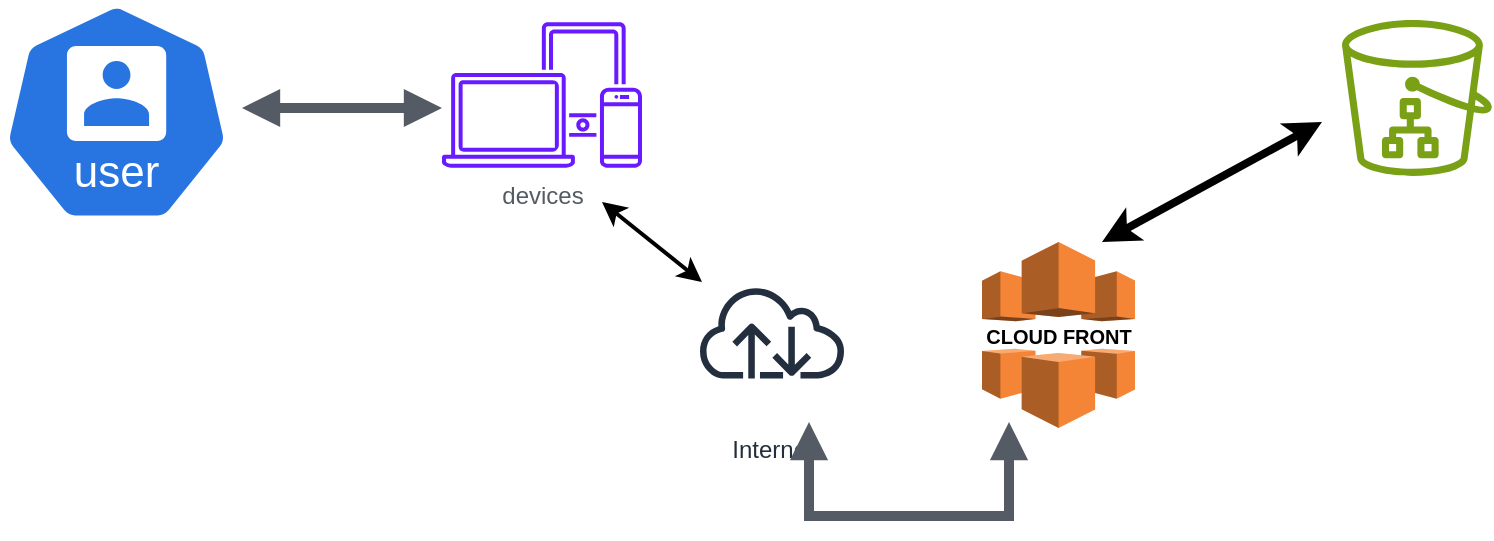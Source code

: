 <mxfile version="26.1.0">
  <diagram name="Page-1" id="vrMkvB33sxHrUC-OY-xE">
    <mxGraphModel dx="794" dy="446" grid="1" gridSize="10" guides="1" tooltips="1" connect="1" arrows="1" fold="1" page="1" pageScale="1" pageWidth="850" pageHeight="1100" math="0" shadow="0">
      <root>
        <mxCell id="0" />
        <mxCell id="1" parent="0" />
        <mxCell id="hCwQTD3uWZ0XbX2DvLEV-1" value="" style="sketch=0;outlineConnect=0;fontColor=#232F3E;gradientColor=none;fillColor=#7AA116;strokeColor=none;dashed=0;verticalLabelPosition=bottom;verticalAlign=top;align=center;html=1;fontSize=12;fontStyle=0;aspect=fixed;pointerEvents=1;shape=mxgraph.aws4.simple_storage_service_directory_bucket;" vertex="1" parent="1">
          <mxGeometry x="700" y="109" width="75" height="78" as="geometry" />
        </mxCell>
        <mxCell id="hCwQTD3uWZ0XbX2DvLEV-2" value="" style="outlineConnect=0;dashed=0;verticalLabelPosition=bottom;verticalAlign=top;align=center;html=1;shape=mxgraph.aws3.cloudfront;fillColor=#F58536;gradientColor=none;" vertex="1" parent="1">
          <mxGeometry x="520" y="220" width="76.5" height="93" as="geometry" />
        </mxCell>
        <mxCell id="hCwQTD3uWZ0XbX2DvLEV-3" value="" style="aspect=fixed;sketch=0;html=1;dashed=0;whitespace=wrap;verticalLabelPosition=bottom;verticalAlign=top;fillColor=#2875E2;strokeColor=#ffffff;points=[[0.005,0.63,0],[0.1,0.2,0],[0.9,0.2,0],[0.5,0,0],[0.995,0.63,0],[0.72,0.99,0],[0.5,1,0],[0.28,0.99,0]];shape=mxgraph.kubernetes.icon2;kubernetesLabel=1;prIcon=user" vertex="1" parent="1">
          <mxGeometry x="30" y="100" width="114.58" height="110" as="geometry" />
        </mxCell>
        <mxCell id="hCwQTD3uWZ0XbX2DvLEV-6" value="Internet" style="sketch=0;outlineConnect=0;fontColor=#232F3E;gradientColor=none;strokeColor=#232F3E;fillColor=#ffffff;dashed=0;verticalLabelPosition=bottom;verticalAlign=top;align=center;html=1;fontSize=12;fontStyle=0;aspect=fixed;shape=mxgraph.aws4.resourceIcon;resIcon=mxgraph.aws4.internet;" vertex="1" parent="1">
          <mxGeometry x="370" y="220" width="90" height="90" as="geometry" />
        </mxCell>
        <mxCell id="hCwQTD3uWZ0XbX2DvLEV-8" value="devices" style="sketch=0;outlineConnect=0;gradientColor=none;fontColor=#545B64;strokeColor=none;fillColor=#691AFF;dashed=0;verticalLabelPosition=bottom;verticalAlign=top;align=center;html=1;fontSize=12;fontStyle=0;aspect=fixed;shape=mxgraph.aws4.illustration_devices;pointerEvents=1" vertex="1" parent="1">
          <mxGeometry x="250" y="110" width="100" height="73" as="geometry" />
        </mxCell>
        <mxCell id="hCwQTD3uWZ0XbX2DvLEV-12" value="" style="edgeStyle=orthogonalEdgeStyle;html=1;endArrow=block;elbow=vertical;startArrow=block;startFill=1;endFill=1;strokeColor=#545B64;rounded=0;strokeWidth=5;" edge="1" parent="1">
          <mxGeometry width="100" relative="1" as="geometry">
            <mxPoint x="150" y="153" as="sourcePoint" />
            <mxPoint x="250" y="153" as="targetPoint" />
          </mxGeometry>
        </mxCell>
        <mxCell id="hCwQTD3uWZ0XbX2DvLEV-13" value="" style="edgeStyle=orthogonalEdgeStyle;html=1;endArrow=block;elbow=vertical;startArrow=block;startFill=1;endFill=1;strokeColor=#545B64;rounded=0;strokeWidth=5;" edge="1" parent="1">
          <mxGeometry width="100" relative="1" as="geometry">
            <mxPoint x="433.5" y="310" as="sourcePoint" />
            <mxPoint x="533.5" y="310" as="targetPoint" />
            <Array as="points">
              <mxPoint x="433.5" y="357" />
              <mxPoint x="533.5" y="357" />
            </Array>
          </mxGeometry>
        </mxCell>
        <mxCell id="hCwQTD3uWZ0XbX2DvLEV-20" value="" style="endArrow=classic;startArrow=classic;html=1;rounded=0;strokeWidth=4;" edge="1" parent="1">
          <mxGeometry width="50" height="50" relative="1" as="geometry">
            <mxPoint x="580" y="220" as="sourcePoint" />
            <mxPoint x="690" y="160" as="targetPoint" />
          </mxGeometry>
        </mxCell>
        <mxCell id="hCwQTD3uWZ0XbX2DvLEV-24" value="" style="html=1;labelBackgroundColor=#ffffff;startArrow=classic;startFill=1;startSize=6;endArrow=classic;endFill=1;endSize=6;jettySize=auto;orthogonalLoop=1;strokeWidth=2;fontSize=14;rounded=0;" edge="1" parent="1">
          <mxGeometry width="60" height="60" relative="1" as="geometry">
            <mxPoint x="380" y="240" as="sourcePoint" />
            <mxPoint x="330" y="200" as="targetPoint" />
          </mxGeometry>
        </mxCell>
        <mxCell id="hCwQTD3uWZ0XbX2DvLEV-25" value="&lt;h4&gt;&lt;b&gt;&lt;font style=&quot;font-size: 10px; color: rgb(0, 0, 0);&quot;&gt;CLOUD FRONT&lt;/font&gt;&lt;/b&gt;&lt;/h4&gt;" style="text;html=1;align=center;verticalAlign=middle;resizable=0;points=[];autosize=1;strokeColor=none;fillColor=none;" vertex="1" parent="1">
          <mxGeometry x="508.25" y="236.5" width="100" height="60" as="geometry" />
        </mxCell>
      </root>
    </mxGraphModel>
  </diagram>
</mxfile>
